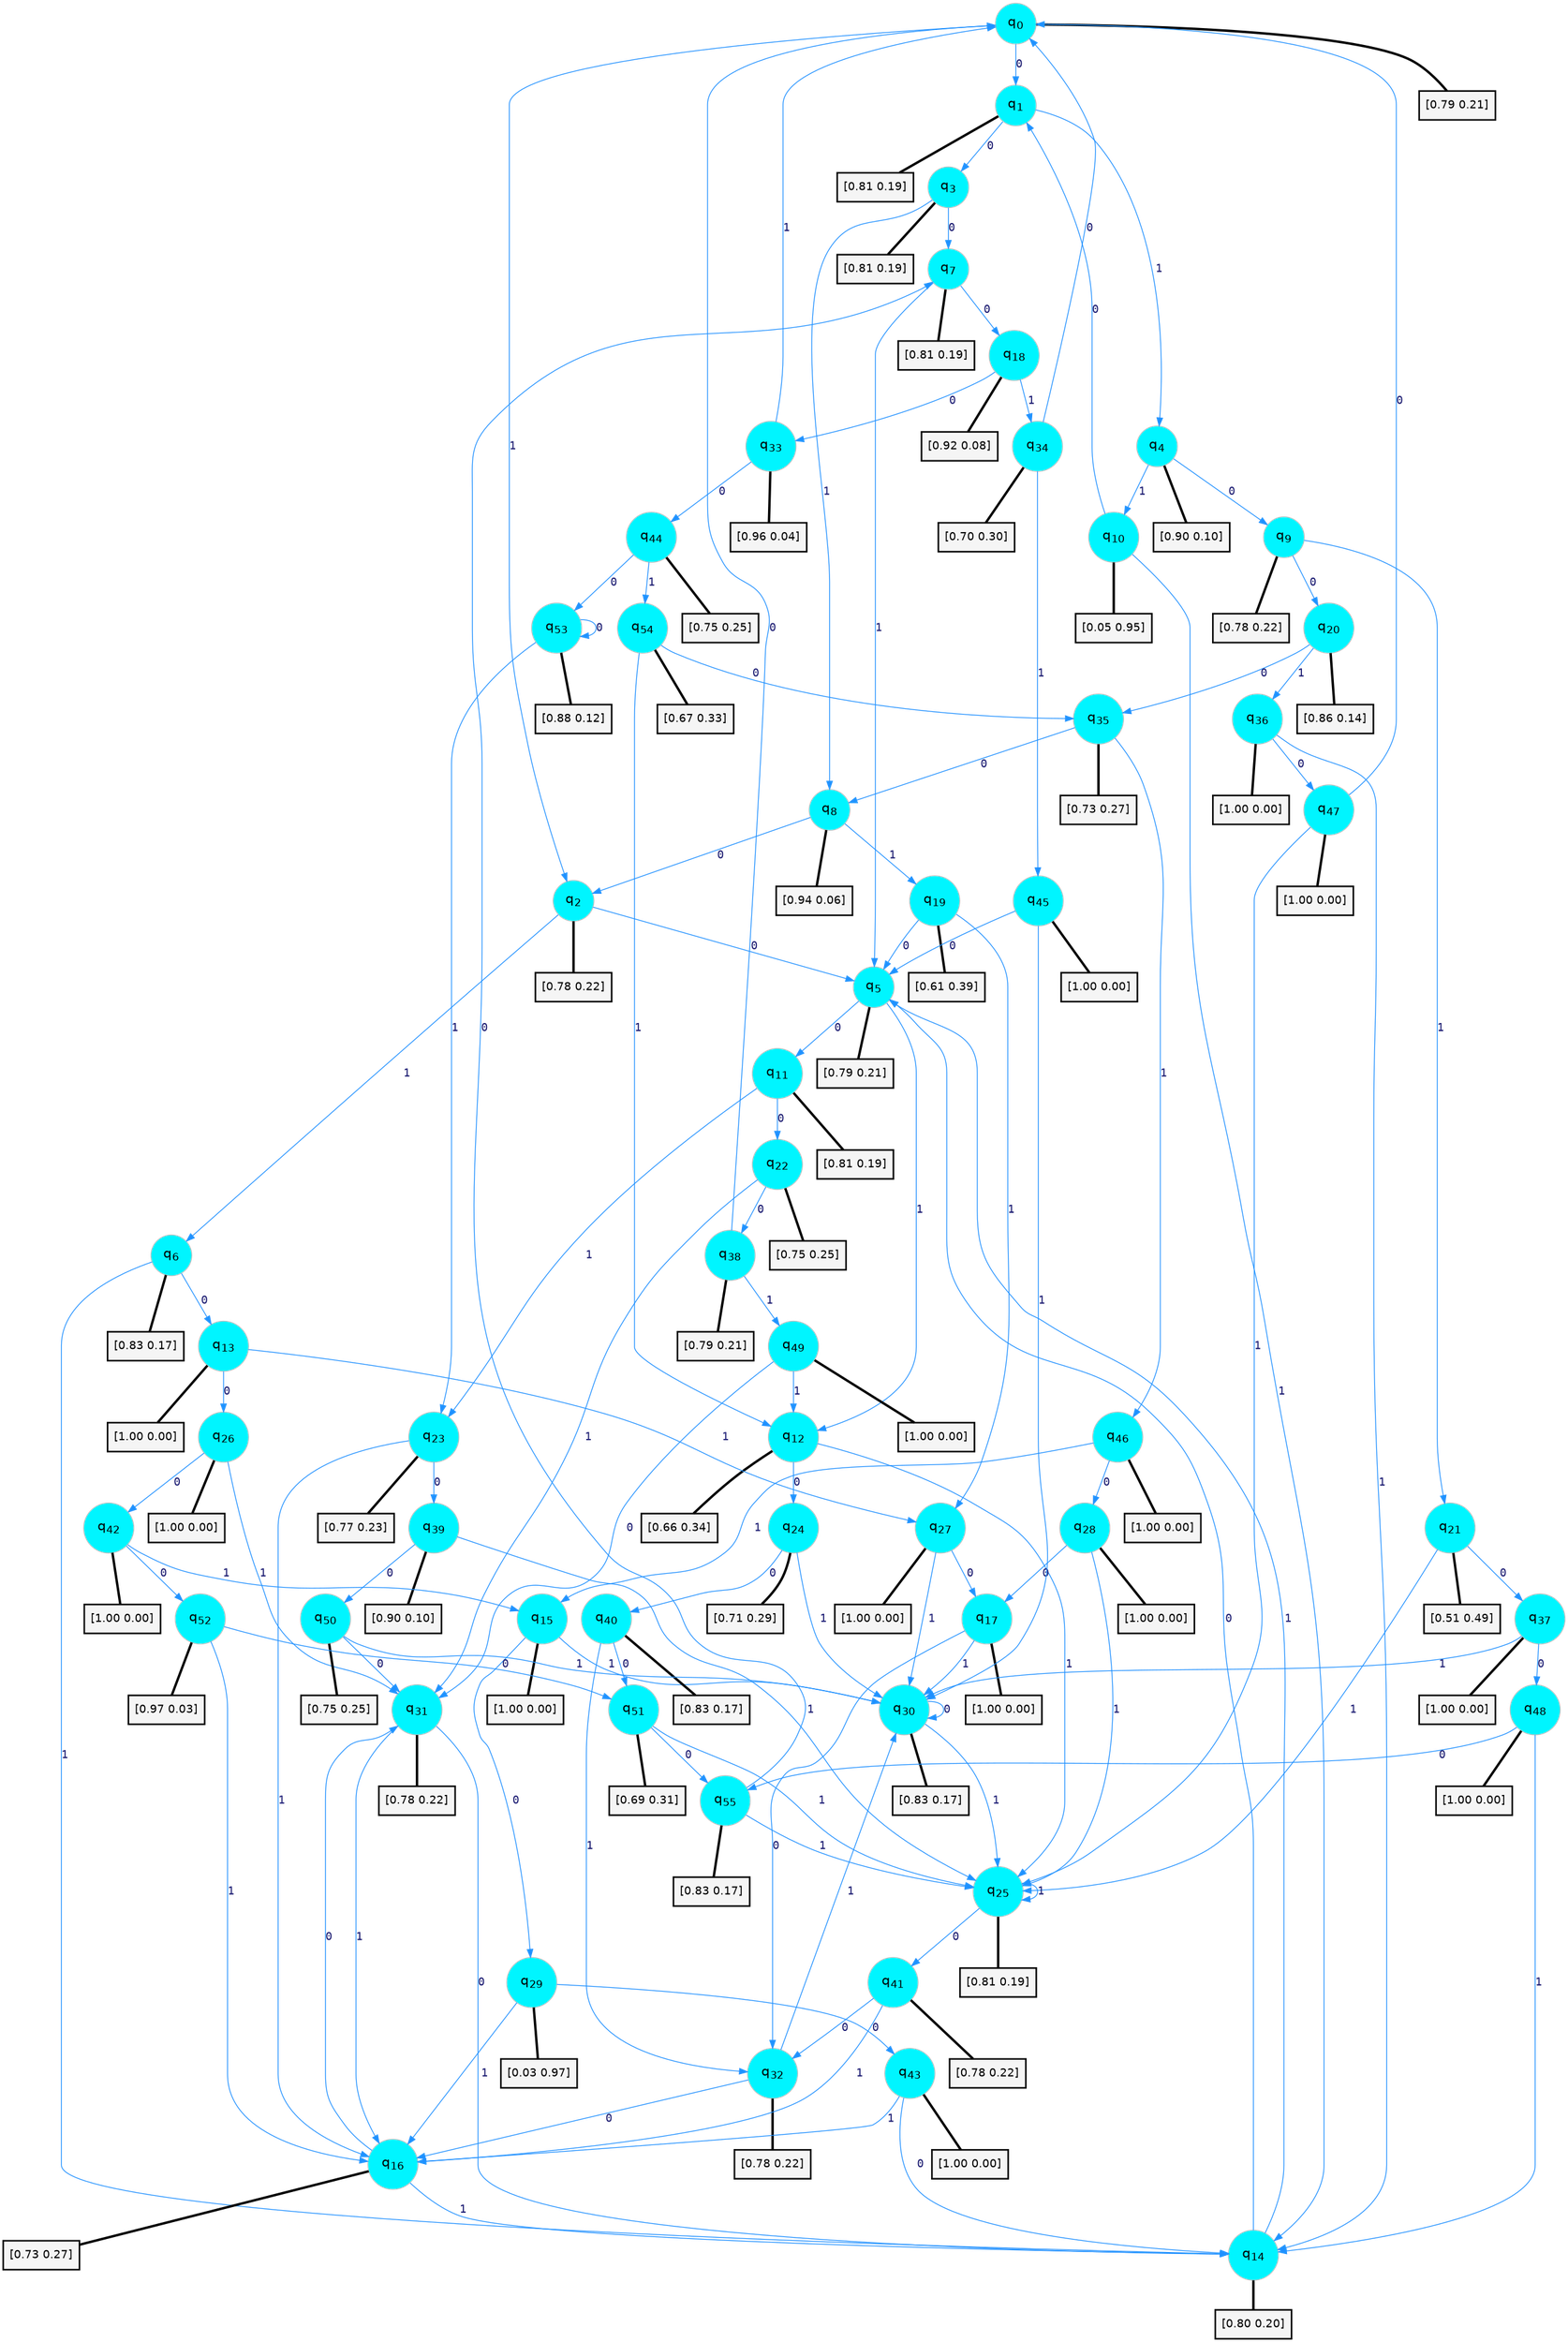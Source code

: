 digraph G {
graph [
bgcolor=transparent, dpi=300, rankdir=TD, size="40,25"];
node [
color=gray, fillcolor=turquoise1, fontcolor=black, fontname=Helvetica, fontsize=16, fontweight=bold, shape=circle, style=filled];
edge [
arrowsize=1, color=dodgerblue1, fontcolor=midnightblue, fontname=courier, fontweight=bold, penwidth=1, style=solid, weight=20];
0[label=<q<SUB>0</SUB>>];
1[label=<q<SUB>1</SUB>>];
2[label=<q<SUB>2</SUB>>];
3[label=<q<SUB>3</SUB>>];
4[label=<q<SUB>4</SUB>>];
5[label=<q<SUB>5</SUB>>];
6[label=<q<SUB>6</SUB>>];
7[label=<q<SUB>7</SUB>>];
8[label=<q<SUB>8</SUB>>];
9[label=<q<SUB>9</SUB>>];
10[label=<q<SUB>10</SUB>>];
11[label=<q<SUB>11</SUB>>];
12[label=<q<SUB>12</SUB>>];
13[label=<q<SUB>13</SUB>>];
14[label=<q<SUB>14</SUB>>];
15[label=<q<SUB>15</SUB>>];
16[label=<q<SUB>16</SUB>>];
17[label=<q<SUB>17</SUB>>];
18[label=<q<SUB>18</SUB>>];
19[label=<q<SUB>19</SUB>>];
20[label=<q<SUB>20</SUB>>];
21[label=<q<SUB>21</SUB>>];
22[label=<q<SUB>22</SUB>>];
23[label=<q<SUB>23</SUB>>];
24[label=<q<SUB>24</SUB>>];
25[label=<q<SUB>25</SUB>>];
26[label=<q<SUB>26</SUB>>];
27[label=<q<SUB>27</SUB>>];
28[label=<q<SUB>28</SUB>>];
29[label=<q<SUB>29</SUB>>];
30[label=<q<SUB>30</SUB>>];
31[label=<q<SUB>31</SUB>>];
32[label=<q<SUB>32</SUB>>];
33[label=<q<SUB>33</SUB>>];
34[label=<q<SUB>34</SUB>>];
35[label=<q<SUB>35</SUB>>];
36[label=<q<SUB>36</SUB>>];
37[label=<q<SUB>37</SUB>>];
38[label=<q<SUB>38</SUB>>];
39[label=<q<SUB>39</SUB>>];
40[label=<q<SUB>40</SUB>>];
41[label=<q<SUB>41</SUB>>];
42[label=<q<SUB>42</SUB>>];
43[label=<q<SUB>43</SUB>>];
44[label=<q<SUB>44</SUB>>];
45[label=<q<SUB>45</SUB>>];
46[label=<q<SUB>46</SUB>>];
47[label=<q<SUB>47</SUB>>];
48[label=<q<SUB>48</SUB>>];
49[label=<q<SUB>49</SUB>>];
50[label=<q<SUB>50</SUB>>];
51[label=<q<SUB>51</SUB>>];
52[label=<q<SUB>52</SUB>>];
53[label=<q<SUB>53</SUB>>];
54[label=<q<SUB>54</SUB>>];
55[label=<q<SUB>55</SUB>>];
56[label="[0.79 0.21]", shape=box,fontcolor=black, fontname=Helvetica, fontsize=14, penwidth=2, fillcolor=whitesmoke,color=black];
57[label="[0.81 0.19]", shape=box,fontcolor=black, fontname=Helvetica, fontsize=14, penwidth=2, fillcolor=whitesmoke,color=black];
58[label="[0.78 0.22]", shape=box,fontcolor=black, fontname=Helvetica, fontsize=14, penwidth=2, fillcolor=whitesmoke,color=black];
59[label="[0.81 0.19]", shape=box,fontcolor=black, fontname=Helvetica, fontsize=14, penwidth=2, fillcolor=whitesmoke,color=black];
60[label="[0.90 0.10]", shape=box,fontcolor=black, fontname=Helvetica, fontsize=14, penwidth=2, fillcolor=whitesmoke,color=black];
61[label="[0.79 0.21]", shape=box,fontcolor=black, fontname=Helvetica, fontsize=14, penwidth=2, fillcolor=whitesmoke,color=black];
62[label="[0.83 0.17]", shape=box,fontcolor=black, fontname=Helvetica, fontsize=14, penwidth=2, fillcolor=whitesmoke,color=black];
63[label="[0.81 0.19]", shape=box,fontcolor=black, fontname=Helvetica, fontsize=14, penwidth=2, fillcolor=whitesmoke,color=black];
64[label="[0.94 0.06]", shape=box,fontcolor=black, fontname=Helvetica, fontsize=14, penwidth=2, fillcolor=whitesmoke,color=black];
65[label="[0.78 0.22]", shape=box,fontcolor=black, fontname=Helvetica, fontsize=14, penwidth=2, fillcolor=whitesmoke,color=black];
66[label="[0.05 0.95]", shape=box,fontcolor=black, fontname=Helvetica, fontsize=14, penwidth=2, fillcolor=whitesmoke,color=black];
67[label="[0.81 0.19]", shape=box,fontcolor=black, fontname=Helvetica, fontsize=14, penwidth=2, fillcolor=whitesmoke,color=black];
68[label="[0.66 0.34]", shape=box,fontcolor=black, fontname=Helvetica, fontsize=14, penwidth=2, fillcolor=whitesmoke,color=black];
69[label="[1.00 0.00]", shape=box,fontcolor=black, fontname=Helvetica, fontsize=14, penwidth=2, fillcolor=whitesmoke,color=black];
70[label="[0.80 0.20]", shape=box,fontcolor=black, fontname=Helvetica, fontsize=14, penwidth=2, fillcolor=whitesmoke,color=black];
71[label="[1.00 0.00]", shape=box,fontcolor=black, fontname=Helvetica, fontsize=14, penwidth=2, fillcolor=whitesmoke,color=black];
72[label="[0.73 0.27]", shape=box,fontcolor=black, fontname=Helvetica, fontsize=14, penwidth=2, fillcolor=whitesmoke,color=black];
73[label="[1.00 0.00]", shape=box,fontcolor=black, fontname=Helvetica, fontsize=14, penwidth=2, fillcolor=whitesmoke,color=black];
74[label="[0.92 0.08]", shape=box,fontcolor=black, fontname=Helvetica, fontsize=14, penwidth=2, fillcolor=whitesmoke,color=black];
75[label="[0.61 0.39]", shape=box,fontcolor=black, fontname=Helvetica, fontsize=14, penwidth=2, fillcolor=whitesmoke,color=black];
76[label="[0.86 0.14]", shape=box,fontcolor=black, fontname=Helvetica, fontsize=14, penwidth=2, fillcolor=whitesmoke,color=black];
77[label="[0.51 0.49]", shape=box,fontcolor=black, fontname=Helvetica, fontsize=14, penwidth=2, fillcolor=whitesmoke,color=black];
78[label="[0.75 0.25]", shape=box,fontcolor=black, fontname=Helvetica, fontsize=14, penwidth=2, fillcolor=whitesmoke,color=black];
79[label="[0.77 0.23]", shape=box,fontcolor=black, fontname=Helvetica, fontsize=14, penwidth=2, fillcolor=whitesmoke,color=black];
80[label="[0.71 0.29]", shape=box,fontcolor=black, fontname=Helvetica, fontsize=14, penwidth=2, fillcolor=whitesmoke,color=black];
81[label="[0.81 0.19]", shape=box,fontcolor=black, fontname=Helvetica, fontsize=14, penwidth=2, fillcolor=whitesmoke,color=black];
82[label="[1.00 0.00]", shape=box,fontcolor=black, fontname=Helvetica, fontsize=14, penwidth=2, fillcolor=whitesmoke,color=black];
83[label="[1.00 0.00]", shape=box,fontcolor=black, fontname=Helvetica, fontsize=14, penwidth=2, fillcolor=whitesmoke,color=black];
84[label="[1.00 0.00]", shape=box,fontcolor=black, fontname=Helvetica, fontsize=14, penwidth=2, fillcolor=whitesmoke,color=black];
85[label="[0.03 0.97]", shape=box,fontcolor=black, fontname=Helvetica, fontsize=14, penwidth=2, fillcolor=whitesmoke,color=black];
86[label="[0.83 0.17]", shape=box,fontcolor=black, fontname=Helvetica, fontsize=14, penwidth=2, fillcolor=whitesmoke,color=black];
87[label="[0.78 0.22]", shape=box,fontcolor=black, fontname=Helvetica, fontsize=14, penwidth=2, fillcolor=whitesmoke,color=black];
88[label="[0.78 0.22]", shape=box,fontcolor=black, fontname=Helvetica, fontsize=14, penwidth=2, fillcolor=whitesmoke,color=black];
89[label="[0.96 0.04]", shape=box,fontcolor=black, fontname=Helvetica, fontsize=14, penwidth=2, fillcolor=whitesmoke,color=black];
90[label="[0.70 0.30]", shape=box,fontcolor=black, fontname=Helvetica, fontsize=14, penwidth=2, fillcolor=whitesmoke,color=black];
91[label="[0.73 0.27]", shape=box,fontcolor=black, fontname=Helvetica, fontsize=14, penwidth=2, fillcolor=whitesmoke,color=black];
92[label="[1.00 0.00]", shape=box,fontcolor=black, fontname=Helvetica, fontsize=14, penwidth=2, fillcolor=whitesmoke,color=black];
93[label="[1.00 0.00]", shape=box,fontcolor=black, fontname=Helvetica, fontsize=14, penwidth=2, fillcolor=whitesmoke,color=black];
94[label="[0.79 0.21]", shape=box,fontcolor=black, fontname=Helvetica, fontsize=14, penwidth=2, fillcolor=whitesmoke,color=black];
95[label="[0.90 0.10]", shape=box,fontcolor=black, fontname=Helvetica, fontsize=14, penwidth=2, fillcolor=whitesmoke,color=black];
96[label="[0.83 0.17]", shape=box,fontcolor=black, fontname=Helvetica, fontsize=14, penwidth=2, fillcolor=whitesmoke,color=black];
97[label="[0.78 0.22]", shape=box,fontcolor=black, fontname=Helvetica, fontsize=14, penwidth=2, fillcolor=whitesmoke,color=black];
98[label="[1.00 0.00]", shape=box,fontcolor=black, fontname=Helvetica, fontsize=14, penwidth=2, fillcolor=whitesmoke,color=black];
99[label="[1.00 0.00]", shape=box,fontcolor=black, fontname=Helvetica, fontsize=14, penwidth=2, fillcolor=whitesmoke,color=black];
100[label="[0.75 0.25]", shape=box,fontcolor=black, fontname=Helvetica, fontsize=14, penwidth=2, fillcolor=whitesmoke,color=black];
101[label="[1.00 0.00]", shape=box,fontcolor=black, fontname=Helvetica, fontsize=14, penwidth=2, fillcolor=whitesmoke,color=black];
102[label="[1.00 0.00]", shape=box,fontcolor=black, fontname=Helvetica, fontsize=14, penwidth=2, fillcolor=whitesmoke,color=black];
103[label="[1.00 0.00]", shape=box,fontcolor=black, fontname=Helvetica, fontsize=14, penwidth=2, fillcolor=whitesmoke,color=black];
104[label="[1.00 0.00]", shape=box,fontcolor=black, fontname=Helvetica, fontsize=14, penwidth=2, fillcolor=whitesmoke,color=black];
105[label="[1.00 0.00]", shape=box,fontcolor=black, fontname=Helvetica, fontsize=14, penwidth=2, fillcolor=whitesmoke,color=black];
106[label="[0.75 0.25]", shape=box,fontcolor=black, fontname=Helvetica, fontsize=14, penwidth=2, fillcolor=whitesmoke,color=black];
107[label="[0.69 0.31]", shape=box,fontcolor=black, fontname=Helvetica, fontsize=14, penwidth=2, fillcolor=whitesmoke,color=black];
108[label="[0.97 0.03]", shape=box,fontcolor=black, fontname=Helvetica, fontsize=14, penwidth=2, fillcolor=whitesmoke,color=black];
109[label="[0.88 0.12]", shape=box,fontcolor=black, fontname=Helvetica, fontsize=14, penwidth=2, fillcolor=whitesmoke,color=black];
110[label="[0.67 0.33]", shape=box,fontcolor=black, fontname=Helvetica, fontsize=14, penwidth=2, fillcolor=whitesmoke,color=black];
111[label="[0.83 0.17]", shape=box,fontcolor=black, fontname=Helvetica, fontsize=14, penwidth=2, fillcolor=whitesmoke,color=black];
0->1 [label=0];
0->2 [label=1];
0->56 [arrowhead=none, penwidth=3,color=black];
1->3 [label=0];
1->4 [label=1];
1->57 [arrowhead=none, penwidth=3,color=black];
2->5 [label=0];
2->6 [label=1];
2->58 [arrowhead=none, penwidth=3,color=black];
3->7 [label=0];
3->8 [label=1];
3->59 [arrowhead=none, penwidth=3,color=black];
4->9 [label=0];
4->10 [label=1];
4->60 [arrowhead=none, penwidth=3,color=black];
5->11 [label=0];
5->12 [label=1];
5->61 [arrowhead=none, penwidth=3,color=black];
6->13 [label=0];
6->14 [label=1];
6->62 [arrowhead=none, penwidth=3,color=black];
7->18 [label=0];
7->5 [label=1];
7->63 [arrowhead=none, penwidth=3,color=black];
8->2 [label=0];
8->19 [label=1];
8->64 [arrowhead=none, penwidth=3,color=black];
9->20 [label=0];
9->21 [label=1];
9->65 [arrowhead=none, penwidth=3,color=black];
10->1 [label=0];
10->14 [label=1];
10->66 [arrowhead=none, penwidth=3,color=black];
11->22 [label=0];
11->23 [label=1];
11->67 [arrowhead=none, penwidth=3,color=black];
12->24 [label=0];
12->25 [label=1];
12->68 [arrowhead=none, penwidth=3,color=black];
13->26 [label=0];
13->27 [label=1];
13->69 [arrowhead=none, penwidth=3,color=black];
14->5 [label=0];
14->5 [label=1];
14->70 [arrowhead=none, penwidth=3,color=black];
15->29 [label=0];
15->30 [label=1];
15->71 [arrowhead=none, penwidth=3,color=black];
16->31 [label=0];
16->14 [label=1];
16->72 [arrowhead=none, penwidth=3,color=black];
17->32 [label=0];
17->30 [label=1];
17->73 [arrowhead=none, penwidth=3,color=black];
18->33 [label=0];
18->34 [label=1];
18->74 [arrowhead=none, penwidth=3,color=black];
19->5 [label=0];
19->27 [label=1];
19->75 [arrowhead=none, penwidth=3,color=black];
20->35 [label=0];
20->36 [label=1];
20->76 [arrowhead=none, penwidth=3,color=black];
21->37 [label=0];
21->25 [label=1];
21->77 [arrowhead=none, penwidth=3,color=black];
22->38 [label=0];
22->31 [label=1];
22->78 [arrowhead=none, penwidth=3,color=black];
23->39 [label=0];
23->16 [label=1];
23->79 [arrowhead=none, penwidth=3,color=black];
24->40 [label=0];
24->30 [label=1];
24->80 [arrowhead=none, penwidth=3,color=black];
25->41 [label=0];
25->25 [label=1];
25->81 [arrowhead=none, penwidth=3,color=black];
26->42 [label=0];
26->31 [label=1];
26->82 [arrowhead=none, penwidth=3,color=black];
27->17 [label=0];
27->30 [label=1];
27->83 [arrowhead=none, penwidth=3,color=black];
28->17 [label=0];
28->25 [label=1];
28->84 [arrowhead=none, penwidth=3,color=black];
29->43 [label=0];
29->16 [label=1];
29->85 [arrowhead=none, penwidth=3,color=black];
30->30 [label=0];
30->25 [label=1];
30->86 [arrowhead=none, penwidth=3,color=black];
31->14 [label=0];
31->16 [label=1];
31->87 [arrowhead=none, penwidth=3,color=black];
32->16 [label=0];
32->30 [label=1];
32->88 [arrowhead=none, penwidth=3,color=black];
33->44 [label=0];
33->0 [label=1];
33->89 [arrowhead=none, penwidth=3,color=black];
34->0 [label=0];
34->45 [label=1];
34->90 [arrowhead=none, penwidth=3,color=black];
35->8 [label=0];
35->46 [label=1];
35->91 [arrowhead=none, penwidth=3,color=black];
36->47 [label=0];
36->14 [label=1];
36->92 [arrowhead=none, penwidth=3,color=black];
37->48 [label=0];
37->30 [label=1];
37->93 [arrowhead=none, penwidth=3,color=black];
38->0 [label=0];
38->49 [label=1];
38->94 [arrowhead=none, penwidth=3,color=black];
39->50 [label=0];
39->25 [label=1];
39->95 [arrowhead=none, penwidth=3,color=black];
40->51 [label=0];
40->32 [label=1];
40->96 [arrowhead=none, penwidth=3,color=black];
41->32 [label=0];
41->16 [label=1];
41->97 [arrowhead=none, penwidth=3,color=black];
42->52 [label=0];
42->15 [label=1];
42->98 [arrowhead=none, penwidth=3,color=black];
43->14 [label=0];
43->16 [label=1];
43->99 [arrowhead=none, penwidth=3,color=black];
44->53 [label=0];
44->54 [label=1];
44->100 [arrowhead=none, penwidth=3,color=black];
45->5 [label=0];
45->30 [label=1];
45->101 [arrowhead=none, penwidth=3,color=black];
46->28 [label=0];
46->15 [label=1];
46->102 [arrowhead=none, penwidth=3,color=black];
47->0 [label=0];
47->25 [label=1];
47->103 [arrowhead=none, penwidth=3,color=black];
48->55 [label=0];
48->14 [label=1];
48->104 [arrowhead=none, penwidth=3,color=black];
49->31 [label=0];
49->12 [label=1];
49->105 [arrowhead=none, penwidth=3,color=black];
50->31 [label=0];
50->30 [label=1];
50->106 [arrowhead=none, penwidth=3,color=black];
51->55 [label=0];
51->25 [label=1];
51->107 [arrowhead=none, penwidth=3,color=black];
52->51 [label=0];
52->16 [label=1];
52->108 [arrowhead=none, penwidth=3,color=black];
53->53 [label=0];
53->23 [label=1];
53->109 [arrowhead=none, penwidth=3,color=black];
54->35 [label=0];
54->12 [label=1];
54->110 [arrowhead=none, penwidth=3,color=black];
55->7 [label=0];
55->25 [label=1];
55->111 [arrowhead=none, penwidth=3,color=black];
}

